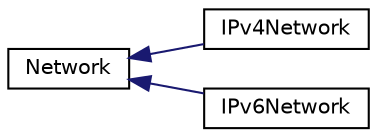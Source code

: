digraph "Graphical Class Hierarchy"
{
 // LATEX_PDF_SIZE
  edge [fontname="Helvetica",fontsize="10",labelfontname="Helvetica",labelfontsize="10"];
  node [fontname="Helvetica",fontsize="10",shape=record];
  rankdir="LR";
  Node0 [label="Network",height=0.2,width=0.4,color="black", fillcolor="white", style="filled",URL="$classNetwork.html",tooltip="Abstract base class representing a Network."];
  Node0 -> Node1 [dir="back",color="midnightblue",fontsize="10",style="solid",fontname="Helvetica"];
  Node1 [label="IPv4Network",height=0.2,width=0.4,color="black", fillcolor="white", style="filled",URL="$classIPv4Network.html",tooltip="Represents an IPv4 network."];
  Node0 -> Node2 [dir="back",color="midnightblue",fontsize="10",style="solid",fontname="Helvetica"];
  Node2 [label="IPv6Network",height=0.2,width=0.4,color="black", fillcolor="white", style="filled",URL="$classIPv6Network.html",tooltip="Represents an IPv6 network."];
}
